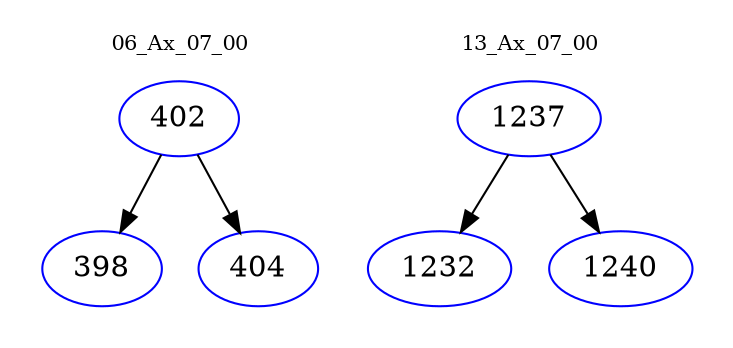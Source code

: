 digraph{
subgraph cluster_0 {
color = white
label = "06_Ax_07_00";
fontsize=10;
T0_402 [label="402", color="blue"]
T0_402 -> T0_398 [color="black"]
T0_398 [label="398", color="blue"]
T0_402 -> T0_404 [color="black"]
T0_404 [label="404", color="blue"]
}
subgraph cluster_1 {
color = white
label = "13_Ax_07_00";
fontsize=10;
T1_1237 [label="1237", color="blue"]
T1_1237 -> T1_1232 [color="black"]
T1_1232 [label="1232", color="blue"]
T1_1237 -> T1_1240 [color="black"]
T1_1240 [label="1240", color="blue"]
}
}
